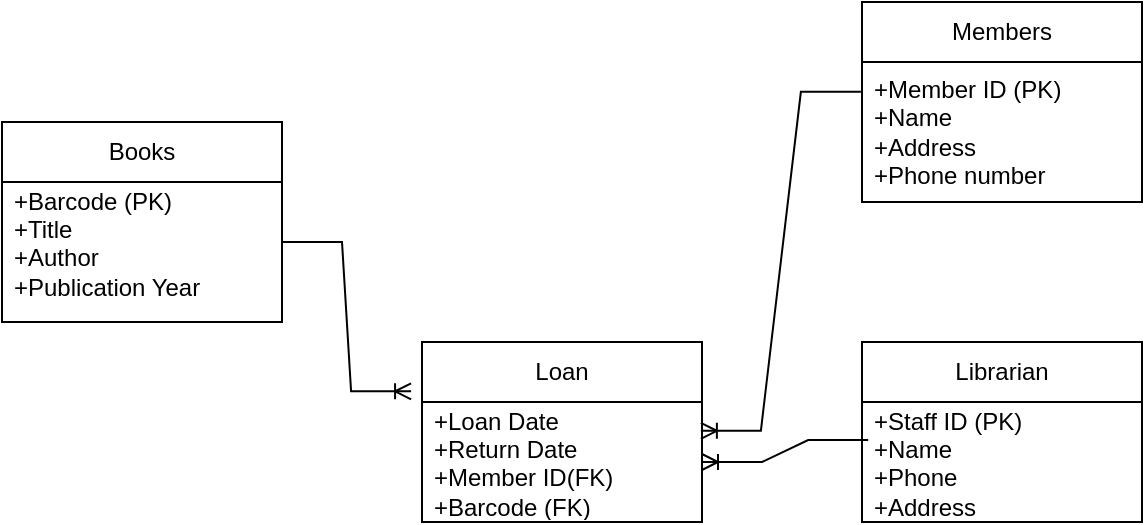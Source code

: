 <mxfile version="24.4.10" type="github">
  <diagram name="Page-1" id="-mPD7jEL7bo5maE6MtQu">
    <mxGraphModel dx="1438" dy="378" grid="1" gridSize="10" guides="1" tooltips="1" connect="1" arrows="1" fold="1" page="1" pageScale="1" pageWidth="827" pageHeight="1169" math="0" shadow="0">
      <root>
        <mxCell id="0" />
        <mxCell id="1" parent="0" />
        <mxCell id="5fbe4rSaMFGnmQCFm6fV-1" value="Members" style="swimlane;fontStyle=0;childLayout=stackLayout;horizontal=1;startSize=30;horizontalStack=0;resizeParent=1;resizeParentMax=0;resizeLast=0;collapsible=1;marginBottom=0;whiteSpace=wrap;html=1;" vertex="1" parent="1">
          <mxGeometry x="410" y="150" width="140" height="100" as="geometry" />
        </mxCell>
        <mxCell id="5fbe4rSaMFGnmQCFm6fV-2" value="+Member ID (PK)&lt;div&gt;+Name&amp;nbsp;&lt;/div&gt;&lt;div&gt;+Address&lt;/div&gt;&lt;div&gt;+Phone number&lt;/div&gt;" style="text;strokeColor=none;fillColor=none;align=left;verticalAlign=middle;spacingLeft=4;spacingRight=4;overflow=hidden;points=[[0,0.5],[1,0.5]];portConstraint=eastwest;rotatable=0;whiteSpace=wrap;html=1;" vertex="1" parent="5fbe4rSaMFGnmQCFm6fV-1">
          <mxGeometry y="30" width="140" height="70" as="geometry" />
        </mxCell>
        <mxCell id="5fbe4rSaMFGnmQCFm6fV-5" value="Librarian" style="swimlane;fontStyle=0;childLayout=stackLayout;horizontal=1;startSize=30;horizontalStack=0;resizeParent=1;resizeParentMax=0;resizeLast=0;collapsible=1;marginBottom=0;whiteSpace=wrap;html=1;" vertex="1" parent="1">
          <mxGeometry x="410" y="320" width="140" height="90" as="geometry" />
        </mxCell>
        <mxCell id="5fbe4rSaMFGnmQCFm6fV-6" value="+Staff ID (PK)&lt;div&gt;+Name&lt;/div&gt;&lt;div&gt;+Phone&lt;/div&gt;&lt;div&gt;+Address&lt;/div&gt;" style="text;strokeColor=none;fillColor=none;align=left;verticalAlign=middle;spacingLeft=4;spacingRight=4;overflow=hidden;points=[[0,0.5],[1,0.5]];portConstraint=eastwest;rotatable=0;whiteSpace=wrap;html=1;" vertex="1" parent="5fbe4rSaMFGnmQCFm6fV-5">
          <mxGeometry y="30" width="140" height="60" as="geometry" />
        </mxCell>
        <mxCell id="5fbe4rSaMFGnmQCFm6fV-9" value="Books" style="swimlane;fontStyle=0;childLayout=stackLayout;horizontal=1;startSize=30;horizontalStack=0;resizeParent=1;resizeParentMax=0;resizeLast=0;collapsible=1;marginBottom=0;whiteSpace=wrap;html=1;" vertex="1" parent="1">
          <mxGeometry x="-20" y="210" width="140" height="100" as="geometry" />
        </mxCell>
        <mxCell id="5fbe4rSaMFGnmQCFm6fV-10" value="&lt;span style=&quot;background-color: initial;&quot;&gt;+Barcode (PK)&lt;/span&gt;&lt;div&gt;&lt;div&gt;+Title&lt;/div&gt;&lt;div&gt;+Author&lt;/div&gt;&lt;div&gt;+Publication Year&lt;br&gt;&lt;div&gt;&lt;span style=&quot;background-color: initial;&quot;&gt;&lt;br&gt;&lt;/span&gt;&lt;/div&gt;&lt;/div&gt;&lt;/div&gt;" style="text;strokeColor=none;fillColor=none;align=left;verticalAlign=middle;spacingLeft=4;spacingRight=4;overflow=hidden;points=[[0,0.5],[1,0.5]];portConstraint=eastwest;rotatable=0;whiteSpace=wrap;html=1;" vertex="1" parent="5fbe4rSaMFGnmQCFm6fV-9">
          <mxGeometry y="30" width="140" height="70" as="geometry" />
        </mxCell>
        <mxCell id="5fbe4rSaMFGnmQCFm6fV-13" value="Loan" style="swimlane;fontStyle=0;childLayout=stackLayout;horizontal=1;startSize=30;horizontalStack=0;resizeParent=1;resizeParentMax=0;resizeLast=0;collapsible=1;marginBottom=0;whiteSpace=wrap;html=1;" vertex="1" parent="1">
          <mxGeometry x="190" y="320" width="140" height="90" as="geometry" />
        </mxCell>
        <mxCell id="5fbe4rSaMFGnmQCFm6fV-16" value="+Loan Date&lt;div&gt;+Return Date&lt;/div&gt;&lt;div&gt;+Member ID(FK)&lt;/div&gt;&lt;div&gt;+Barcode (FK)&lt;/div&gt;&lt;div&gt;+Staff ID (FK)&lt;/div&gt;&lt;div&gt;&lt;br&gt;&lt;/div&gt;" style="text;strokeColor=none;fillColor=none;align=left;verticalAlign=middle;spacingLeft=4;spacingRight=4;overflow=hidden;points=[[0,0.5],[1,0.5]];portConstraint=eastwest;rotatable=0;whiteSpace=wrap;html=1;" vertex="1" parent="5fbe4rSaMFGnmQCFm6fV-13">
          <mxGeometry y="30" width="140" height="60" as="geometry" />
        </mxCell>
        <mxCell id="5fbe4rSaMFGnmQCFm6fV-23" value="" style="edgeStyle=entityRelationEdgeStyle;fontSize=12;html=1;endArrow=ERoneToMany;rounded=0;entryX=0.996;entryY=0.24;entryDx=0;entryDy=0;entryPerimeter=0;exitX=-0.004;exitY=0.213;exitDx=0;exitDy=0;exitPerimeter=0;" edge="1" parent="1" source="5fbe4rSaMFGnmQCFm6fV-2" target="5fbe4rSaMFGnmQCFm6fV-16">
          <mxGeometry width="100" height="100" relative="1" as="geometry">
            <mxPoint x="400" y="210" as="sourcePoint" />
            <mxPoint x="460" y="270" as="targetPoint" />
          </mxGeometry>
        </mxCell>
        <mxCell id="5fbe4rSaMFGnmQCFm6fV-25" value="" style="edgeStyle=entityRelationEdgeStyle;fontSize=12;html=1;endArrow=ERoneToMany;rounded=0;entryX=-0.039;entryY=0.274;entryDx=0;entryDy=0;entryPerimeter=0;" edge="1" parent="1" target="5fbe4rSaMFGnmQCFm6fV-13">
          <mxGeometry width="100" height="100" relative="1" as="geometry">
            <mxPoint x="120" y="270" as="sourcePoint" />
            <mxPoint x="130" y="370" as="targetPoint" />
          </mxGeometry>
        </mxCell>
        <mxCell id="5fbe4rSaMFGnmQCFm6fV-27" value="" style="edgeStyle=entityRelationEdgeStyle;fontSize=12;html=1;endArrow=ERoneToMany;rounded=0;exitX=0.022;exitY=0.317;exitDx=0;exitDy=0;exitPerimeter=0;" edge="1" parent="1" source="5fbe4rSaMFGnmQCFm6fV-6" target="5fbe4rSaMFGnmQCFm6fV-16">
          <mxGeometry width="100" height="100" relative="1" as="geometry">
            <mxPoint x="280" y="510" as="sourcePoint" />
            <mxPoint x="380" y="410" as="targetPoint" />
          </mxGeometry>
        </mxCell>
      </root>
    </mxGraphModel>
  </diagram>
</mxfile>
